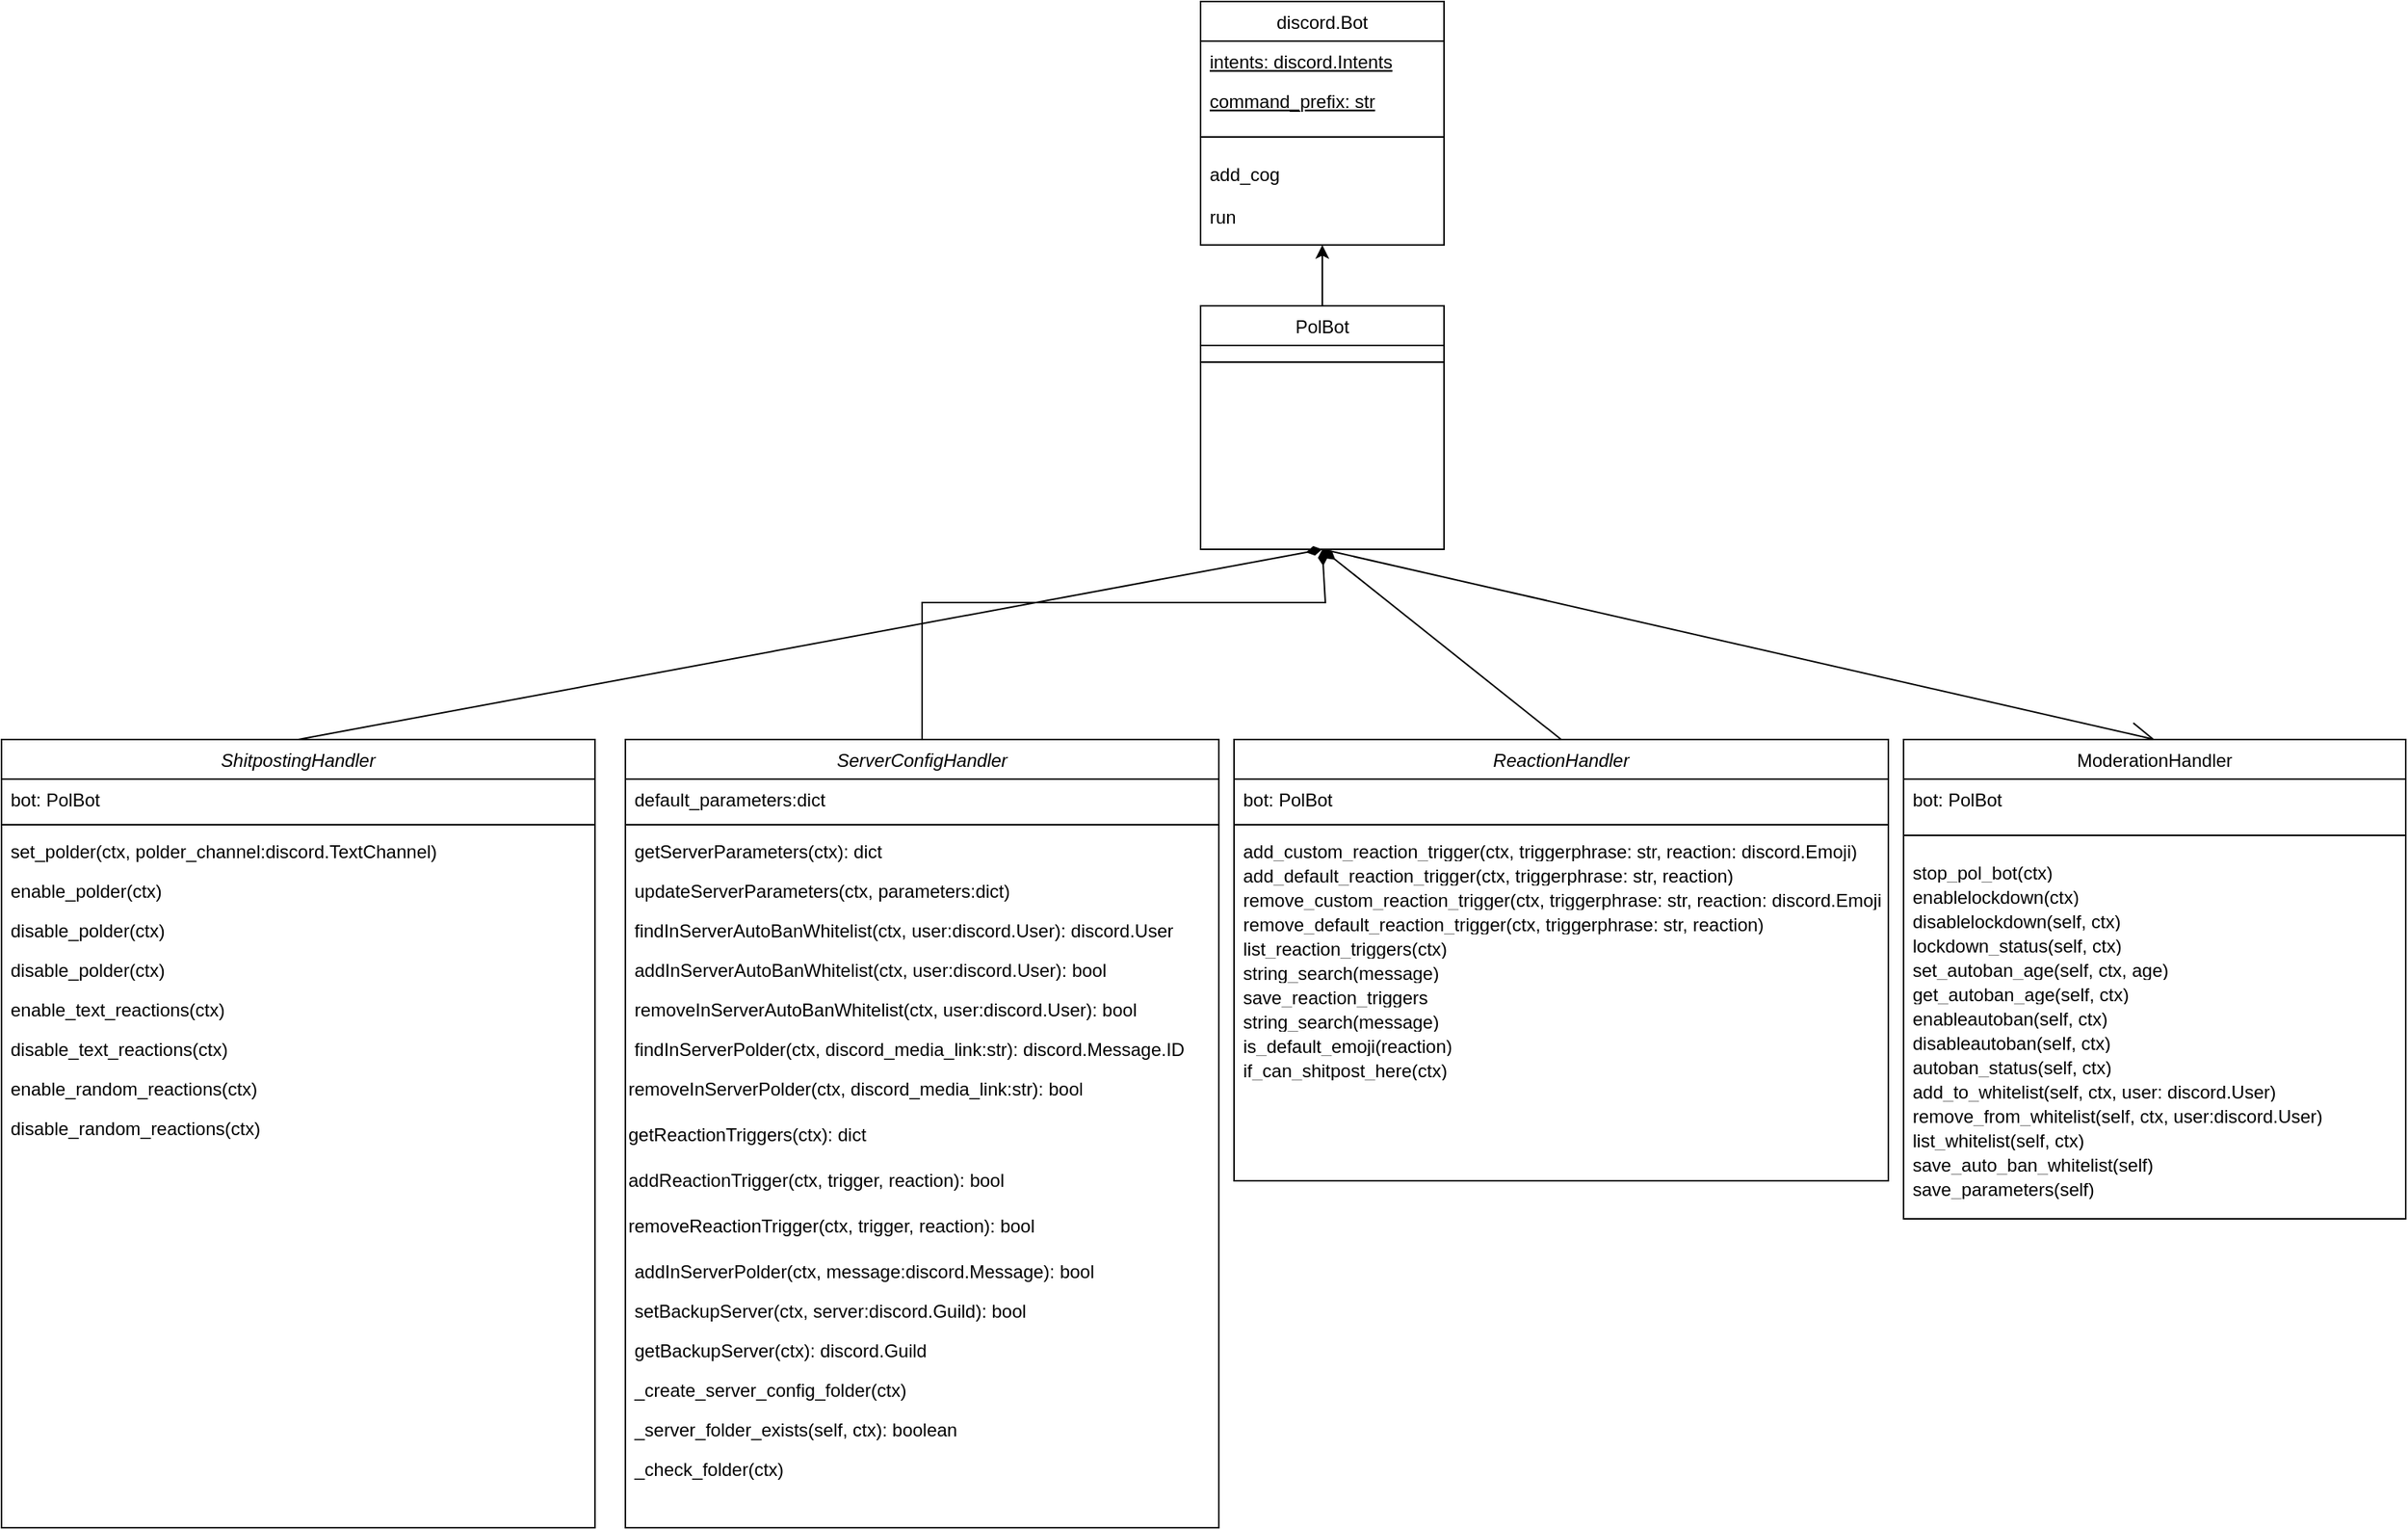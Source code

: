<mxfile version="18.0.2" type="github">
  <diagram id="C5RBs43oDa-KdzZeNtuy" name="Page-1">
    <mxGraphModel dx="2315" dy="793" grid="1" gridSize="10" guides="1" tooltips="1" connect="1" arrows="1" fold="1" page="1" pageScale="1" pageWidth="827" pageHeight="1169" math="0" shadow="0">
      <root>
        <mxCell id="WIyWlLk6GJQsqaUBKTNV-0" />
        <mxCell id="WIyWlLk6GJQsqaUBKTNV-1" parent="WIyWlLk6GJQsqaUBKTNV-0" />
        <mxCell id="futbrR1-YWrO3oFF-76m-0" value="ServerConfigHandler" style="swimlane;fontStyle=2;align=center;verticalAlign=top;childLayout=stackLayout;horizontal=1;startSize=26;horizontalStack=0;resizeParent=1;resizeLast=0;collapsible=1;marginBottom=0;rounded=0;shadow=0;strokeWidth=1;" parent="WIyWlLk6GJQsqaUBKTNV-1" vertex="1">
          <mxGeometry x="-430" y="1105" width="390" height="518" as="geometry">
            <mxRectangle x="230" y="140" width="160" height="26" as="alternateBounds" />
          </mxGeometry>
        </mxCell>
        <mxCell id="futbrR1-YWrO3oFF-76m-3" value="default_parameters:dict" style="text;align=left;verticalAlign=top;spacingLeft=4;spacingRight=4;overflow=hidden;rotatable=0;points=[[0,0.5],[1,0.5]];portConstraint=eastwest;rounded=0;shadow=0;html=0;" parent="futbrR1-YWrO3oFF-76m-0" vertex="1">
          <mxGeometry y="26" width="390" height="26" as="geometry" />
        </mxCell>
        <mxCell id="futbrR1-YWrO3oFF-76m-4" value="" style="line;html=1;strokeWidth=1;align=left;verticalAlign=middle;spacingTop=-1;spacingLeft=3;spacingRight=3;rotatable=0;labelPosition=right;points=[];portConstraint=eastwest;" parent="futbrR1-YWrO3oFF-76m-0" vertex="1">
          <mxGeometry y="52" width="390" height="8" as="geometry" />
        </mxCell>
        <mxCell id="futbrR1-YWrO3oFF-76m-25" value="getServerParameters(ctx): dict" style="text;align=left;verticalAlign=top;spacingLeft=4;spacingRight=4;overflow=hidden;rotatable=0;points=[[0,0.5],[1,0.5]];portConstraint=eastwest;" parent="futbrR1-YWrO3oFF-76m-0" vertex="1">
          <mxGeometry y="60" width="390" height="26" as="geometry" />
        </mxCell>
        <mxCell id="16yLQQdebjXsxoNWo0BA-3" value="updateServerParameters(ctx, parameters:dict)" style="text;align=left;verticalAlign=top;spacingLeft=4;spacingRight=4;overflow=hidden;rotatable=0;points=[[0,0.5],[1,0.5]];portConstraint=eastwest;" parent="futbrR1-YWrO3oFF-76m-0" vertex="1">
          <mxGeometry y="86" width="390" height="26" as="geometry" />
        </mxCell>
        <mxCell id="futbrR1-YWrO3oFF-76m-5" value="findInServerAutoBanWhitelist(ctx, user:discord.User): discord.User" style="text;align=left;verticalAlign=top;spacingLeft=4;spacingRight=4;overflow=hidden;rotatable=0;points=[[0,0.5],[1,0.5]];portConstraint=eastwest;" parent="futbrR1-YWrO3oFF-76m-0" vertex="1">
          <mxGeometry y="112" width="390" height="26" as="geometry" />
        </mxCell>
        <mxCell id="16yLQQdebjXsxoNWo0BA-4" value="addInServerAutoBanWhitelist(ctx, user:discord.User): bool" style="text;align=left;verticalAlign=top;spacingLeft=4;spacingRight=4;overflow=hidden;rotatable=0;points=[[0,0.5],[1,0.5]];portConstraint=eastwest;" parent="futbrR1-YWrO3oFF-76m-0" vertex="1">
          <mxGeometry y="138" width="390" height="26" as="geometry" />
        </mxCell>
        <mxCell id="dx3bUJaOEJ7-RdNEmy3w-0" value="removeInServerAutoBanWhitelist(ctx, user:discord.User): bool" style="text;align=left;verticalAlign=top;spacingLeft=4;spacingRight=4;overflow=hidden;rotatable=0;points=[[0,0.5],[1,0.5]];portConstraint=eastwest;" parent="futbrR1-YWrO3oFF-76m-0" vertex="1">
          <mxGeometry y="164" width="390" height="26" as="geometry" />
        </mxCell>
        <mxCell id="16yLQQdebjXsxoNWo0BA-0" value="findInServerPolder(ctx, discord_media_link:str): discord.Message.ID" style="text;align=left;verticalAlign=top;spacingLeft=4;spacingRight=4;overflow=hidden;rotatable=0;points=[[0,0.5],[1,0.5]];portConstraint=eastwest;" parent="futbrR1-YWrO3oFF-76m-0" vertex="1">
          <mxGeometry y="190" width="390" height="26" as="geometry" />
        </mxCell>
        <mxCell id="3XRT7OOr8QnibtkNFKr1-0" value="removeInServerPolder(ctx, discord_media_link:str): bool" style="text;whiteSpace=wrap;html=1;" parent="futbrR1-YWrO3oFF-76m-0" vertex="1">
          <mxGeometry y="216" width="390" height="30" as="geometry" />
        </mxCell>
        <mxCell id="3XRT7OOr8QnibtkNFKr1-1" value="getReactionTriggers(ctx): dict" style="text;whiteSpace=wrap;html=1;" parent="futbrR1-YWrO3oFF-76m-0" vertex="1">
          <mxGeometry y="246" width="390" height="30" as="geometry" />
        </mxCell>
        <mxCell id="3XRT7OOr8QnibtkNFKr1-2" value="addReactionTrigger(ctx, trigger, reaction): bool" style="text;whiteSpace=wrap;html=1;" parent="futbrR1-YWrO3oFF-76m-0" vertex="1">
          <mxGeometry y="276" width="390" height="30" as="geometry" />
        </mxCell>
        <mxCell id="3XRT7OOr8QnibtkNFKr1-3" value="removeReactionTrigger(ctx, trigger, reaction): bool" style="text;whiteSpace=wrap;html=1;" parent="futbrR1-YWrO3oFF-76m-0" vertex="1">
          <mxGeometry y="306" width="390" height="30" as="geometry" />
        </mxCell>
        <mxCell id="16yLQQdebjXsxoNWo0BA-5" value="addInServerPolder(ctx, message:discord.Message): bool" style="text;align=left;verticalAlign=top;spacingLeft=4;spacingRight=4;overflow=hidden;rotatable=0;points=[[0,0.5],[1,0.5]];portConstraint=eastwest;" parent="futbrR1-YWrO3oFF-76m-0" vertex="1">
          <mxGeometry y="336" width="390" height="26" as="geometry" />
        </mxCell>
        <mxCell id="16yLQQdebjXsxoNWo0BA-45" value="setBackupServer(ctx, server:discord.Guild): bool" style="text;align=left;verticalAlign=top;spacingLeft=4;spacingRight=4;overflow=hidden;rotatable=0;points=[[0,0.5],[1,0.5]];portConstraint=eastwest;" parent="futbrR1-YWrO3oFF-76m-0" vertex="1">
          <mxGeometry y="362" width="390" height="26" as="geometry" />
        </mxCell>
        <mxCell id="16yLQQdebjXsxoNWo0BA-58" value="getBackupServer(ctx): discord.Guild" style="text;align=left;verticalAlign=top;spacingLeft=4;spacingRight=4;overflow=hidden;rotatable=0;points=[[0,0.5],[1,0.5]];portConstraint=eastwest;" parent="futbrR1-YWrO3oFF-76m-0" vertex="1">
          <mxGeometry y="388" width="390" height="26" as="geometry" />
        </mxCell>
        <mxCell id="JF6vles-xWb7g5KUlG0W-0" value="_create_server_config_folder(ctx)" style="text;align=left;verticalAlign=top;spacingLeft=4;spacingRight=4;overflow=hidden;rotatable=0;points=[[0,0.5],[1,0.5]];portConstraint=eastwest;" parent="futbrR1-YWrO3oFF-76m-0" vertex="1">
          <mxGeometry y="414" width="390" height="26" as="geometry" />
        </mxCell>
        <mxCell id="JF6vles-xWb7g5KUlG0W-1" value="_server_folder_exists(self, ctx): boolean" style="text;align=left;verticalAlign=top;spacingLeft=4;spacingRight=4;overflow=hidden;rotatable=0;points=[[0,0.5],[1,0.5]];portConstraint=eastwest;" parent="futbrR1-YWrO3oFF-76m-0" vertex="1">
          <mxGeometry y="440" width="390" height="26" as="geometry" />
        </mxCell>
        <mxCell id="JF6vles-xWb7g5KUlG0W-2" value="_check_folder(ctx)" style="text;align=left;verticalAlign=top;spacingLeft=4;spacingRight=4;overflow=hidden;rotatable=0;points=[[0,0.5],[1,0.5]];portConstraint=eastwest;" parent="futbrR1-YWrO3oFF-76m-0" vertex="1">
          <mxGeometry y="466" width="390" height="26" as="geometry" />
        </mxCell>
        <mxCell id="futbrR1-YWrO3oFF-76m-6" value="" style="endArrow=none;startArrow=diamondThin;endFill=0;startFill=1;html=1;verticalAlign=bottom;labelBackgroundColor=none;strokeWidth=1;startSize=8;endSize=8;rounded=0;entryX=0.5;entryY=0;entryDx=0;entryDy=0;exitX=0.5;exitY=1;exitDx=0;exitDy=0;" parent="WIyWlLk6GJQsqaUBKTNV-1" source="futbrR1-YWrO3oFF-76m-17" target="futbrR1-YWrO3oFF-76m-0" edge="1">
          <mxGeometry width="160" relative="1" as="geometry">
            <mxPoint x="-10.5" y="735" as="sourcePoint" />
            <mxPoint x="-250" y="865" as="targetPoint" />
            <Array as="points">
              <mxPoint x="30" y="1015" />
              <mxPoint x="-235" y="1015" />
            </Array>
          </mxGeometry>
        </mxCell>
        <mxCell id="futbrR1-YWrO3oFF-76m-7" value="discord.Bot" style="swimlane;fontStyle=0;align=center;verticalAlign=top;childLayout=stackLayout;horizontal=1;startSize=26;horizontalStack=0;resizeParent=1;resizeLast=0;collapsible=1;marginBottom=0;rounded=0;shadow=0;strokeWidth=1;" parent="WIyWlLk6GJQsqaUBKTNV-1" vertex="1">
          <mxGeometry x="-52" y="620" width="160" height="160" as="geometry">
            <mxRectangle x="270" y="530" width="160" height="26" as="alternateBounds" />
          </mxGeometry>
        </mxCell>
        <mxCell id="futbrR1-YWrO3oFF-76m-11" value="intents: discord.Intents" style="text;align=left;verticalAlign=top;spacingLeft=4;spacingRight=4;overflow=hidden;rotatable=0;points=[[0,0.5],[1,0.5]];portConstraint=eastwest;fontStyle=4" parent="futbrR1-YWrO3oFF-76m-7" vertex="1">
          <mxGeometry y="26" width="160" height="26" as="geometry" />
        </mxCell>
        <mxCell id="futbrR1-YWrO3oFF-76m-15" value="command_prefix: str" style="text;align=left;verticalAlign=top;spacingLeft=4;spacingRight=4;overflow=hidden;rotatable=0;points=[[0,0.5],[1,0.5]];portConstraint=eastwest;fontStyle=4" parent="futbrR1-YWrO3oFF-76m-7" vertex="1">
          <mxGeometry y="52" width="160" height="26" as="geometry" />
        </mxCell>
        <mxCell id="futbrR1-YWrO3oFF-76m-10" value="" style="line;html=1;strokeWidth=1;align=left;verticalAlign=middle;spacingTop=-1;spacingLeft=3;spacingRight=3;rotatable=0;labelPosition=right;points=[];portConstraint=eastwest;" parent="futbrR1-YWrO3oFF-76m-7" vertex="1">
          <mxGeometry y="78" width="160" height="22" as="geometry" />
        </mxCell>
        <mxCell id="futbrR1-YWrO3oFF-76m-12" value="add_cog" style="text;align=left;verticalAlign=top;spacingLeft=4;spacingRight=4;overflow=hidden;rotatable=0;points=[[0,0.5],[1,0.5]];portConstraint=eastwest;" parent="futbrR1-YWrO3oFF-76m-7" vertex="1">
          <mxGeometry y="100" width="160" height="28" as="geometry" />
        </mxCell>
        <mxCell id="futbrR1-YWrO3oFF-76m-16" value="run" style="text;align=left;verticalAlign=top;spacingLeft=4;spacingRight=4;overflow=hidden;rotatable=0;points=[[0,0.5],[1,0.5]];portConstraint=eastwest;" parent="futbrR1-YWrO3oFF-76m-7" vertex="1">
          <mxGeometry y="128" width="160" height="28" as="geometry" />
        </mxCell>
        <mxCell id="futbrR1-YWrO3oFF-76m-24" style="edgeStyle=orthogonalEdgeStyle;rounded=0;orthogonalLoop=1;jettySize=auto;html=1;entryX=0.5;entryY=1;entryDx=0;entryDy=0;" parent="WIyWlLk6GJQsqaUBKTNV-1" source="futbrR1-YWrO3oFF-76m-17" target="futbrR1-YWrO3oFF-76m-7" edge="1">
          <mxGeometry relative="1" as="geometry" />
        </mxCell>
        <mxCell id="16yLQQdebjXsxoNWo0BA-26" value="" style="edgeStyle=none;curved=1;rounded=0;orthogonalLoop=1;jettySize=auto;html=1;endArrow=open;startSize=14;endSize=14;sourcePerimeterSpacing=8;targetPerimeterSpacing=8;entryX=0.5;entryY=0;entryDx=0;entryDy=0;exitX=0.5;exitY=1;exitDx=0;exitDy=0;" parent="WIyWlLk6GJQsqaUBKTNV-1" source="futbrR1-YWrO3oFF-76m-17" target="16yLQQdebjXsxoNWo0BA-24" edge="1">
          <mxGeometry relative="1" as="geometry" />
        </mxCell>
        <mxCell id="futbrR1-YWrO3oFF-76m-17" value="PolBot" style="swimlane;fontStyle=0;align=center;verticalAlign=top;childLayout=stackLayout;horizontal=1;startSize=26;horizontalStack=0;resizeParent=1;resizeLast=0;collapsible=1;marginBottom=0;rounded=0;shadow=0;strokeWidth=1;" parent="WIyWlLk6GJQsqaUBKTNV-1" vertex="1">
          <mxGeometry x="-52" y="820" width="160" height="160" as="geometry">
            <mxRectangle x="270" y="530" width="160" height="26" as="alternateBounds" />
          </mxGeometry>
        </mxCell>
        <mxCell id="futbrR1-YWrO3oFF-76m-20" value="" style="line;html=1;strokeWidth=1;align=left;verticalAlign=middle;spacingTop=-1;spacingLeft=3;spacingRight=3;rotatable=0;labelPosition=right;points=[];portConstraint=eastwest;" parent="futbrR1-YWrO3oFF-76m-17" vertex="1">
          <mxGeometry y="26" width="160" height="22" as="geometry" />
        </mxCell>
        <mxCell id="futbrR1-YWrO3oFF-76m-28" value="ReactionHandler" style="swimlane;fontStyle=2;align=center;verticalAlign=top;childLayout=stackLayout;horizontal=1;startSize=26;horizontalStack=0;resizeParent=1;resizeLast=0;collapsible=1;marginBottom=0;rounded=0;shadow=0;strokeWidth=1;" parent="WIyWlLk6GJQsqaUBKTNV-1" vertex="1">
          <mxGeometry x="-30" y="1105" width="430" height="290" as="geometry">
            <mxRectangle x="230" y="140" width="160" height="26" as="alternateBounds" />
          </mxGeometry>
        </mxCell>
        <mxCell id="16yLQQdebjXsxoNWo0BA-2" value="bot: PolBot" style="text;align=left;verticalAlign=top;spacingLeft=4;spacingRight=4;overflow=hidden;rotatable=0;points=[[0,0.5],[1,0.5]];portConstraint=eastwest;rounded=0;shadow=0;html=0;" parent="futbrR1-YWrO3oFF-76m-28" vertex="1">
          <mxGeometry y="26" width="430" height="26" as="geometry" />
        </mxCell>
        <mxCell id="futbrR1-YWrO3oFF-76m-30" value="" style="line;html=1;strokeWidth=1;align=left;verticalAlign=middle;spacingTop=-1;spacingLeft=3;spacingRight=3;rotatable=0;labelPosition=right;points=[];portConstraint=eastwest;" parent="futbrR1-YWrO3oFF-76m-28" vertex="1">
          <mxGeometry y="52" width="430" height="8" as="geometry" />
        </mxCell>
        <mxCell id="futbrR1-YWrO3oFF-76m-26" value="add_custom_reaction_trigger(ctx, triggerphrase: str, reaction: discord.Emoji)" style="text;align=left;verticalAlign=top;spacingLeft=4;spacingRight=4;overflow=hidden;rotatable=0;points=[[0,0.5],[1,0.5]];portConstraint=eastwest;" parent="futbrR1-YWrO3oFF-76m-28" vertex="1">
          <mxGeometry y="60" width="430" height="16" as="geometry" />
        </mxCell>
        <mxCell id="16yLQQdebjXsxoNWo0BA-8" value="add_default_reaction_trigger(ctx, triggerphrase: str, reaction)" style="text;align=left;verticalAlign=top;spacingLeft=4;spacingRight=4;overflow=hidden;rotatable=0;points=[[0,0.5],[1,0.5]];portConstraint=eastwest;" parent="futbrR1-YWrO3oFF-76m-28" vertex="1">
          <mxGeometry y="76" width="430" height="16" as="geometry" />
        </mxCell>
        <mxCell id="16yLQQdebjXsxoNWo0BA-9" value="remove_custom_reaction_trigger(ctx, triggerphrase: str, reaction: discord.Emoji)" style="text;align=left;verticalAlign=top;spacingLeft=4;spacingRight=4;overflow=hidden;rotatable=0;points=[[0,0.5],[1,0.5]];portConstraint=eastwest;" parent="futbrR1-YWrO3oFF-76m-28" vertex="1">
          <mxGeometry y="92" width="430" height="16" as="geometry" />
        </mxCell>
        <mxCell id="16yLQQdebjXsxoNWo0BA-10" value="remove_default_reaction_trigger(ctx, triggerphrase: str, reaction)" style="text;align=left;verticalAlign=top;spacingLeft=4;spacingRight=4;overflow=hidden;rotatable=0;points=[[0,0.5],[1,0.5]];portConstraint=eastwest;" parent="futbrR1-YWrO3oFF-76m-28" vertex="1">
          <mxGeometry y="108" width="430" height="16" as="geometry" />
        </mxCell>
        <mxCell id="16yLQQdebjXsxoNWo0BA-19" value="list_reaction_triggers(ctx)" style="text;align=left;verticalAlign=top;spacingLeft=4;spacingRight=4;overflow=hidden;rotatable=0;points=[[0,0.5],[1,0.5]];portConstraint=eastwest;" parent="futbrR1-YWrO3oFF-76m-28" vertex="1">
          <mxGeometry y="124" width="430" height="16" as="geometry" />
        </mxCell>
        <mxCell id="16yLQQdebjXsxoNWo0BA-20" value="string_search(message)" style="text;align=left;verticalAlign=top;spacingLeft=4;spacingRight=4;overflow=hidden;rotatable=0;points=[[0,0.5],[1,0.5]];portConstraint=eastwest;" parent="futbrR1-YWrO3oFF-76m-28" vertex="1">
          <mxGeometry y="140" width="430" height="16" as="geometry" />
        </mxCell>
        <mxCell id="16yLQQdebjXsxoNWo0BA-21" value="save_reaction_triggers" style="text;align=left;verticalAlign=top;spacingLeft=4;spacingRight=4;overflow=hidden;rotatable=0;points=[[0,0.5],[1,0.5]];portConstraint=eastwest;" parent="futbrR1-YWrO3oFF-76m-28" vertex="1">
          <mxGeometry y="156" width="430" height="16" as="geometry" />
        </mxCell>
        <mxCell id="16yLQQdebjXsxoNWo0BA-22" value="string_search(message)" style="text;align=left;verticalAlign=top;spacingLeft=4;spacingRight=4;overflow=hidden;rotatable=0;points=[[0,0.5],[1,0.5]];portConstraint=eastwest;" parent="futbrR1-YWrO3oFF-76m-28" vertex="1">
          <mxGeometry y="172" width="430" height="16" as="geometry" />
        </mxCell>
        <mxCell id="16yLQQdebjXsxoNWo0BA-23" value="is_default_emoji(reaction)" style="text;align=left;verticalAlign=top;spacingLeft=4;spacingRight=4;overflow=hidden;rotatable=0;points=[[0,0.5],[1,0.5]];portConstraint=eastwest;" parent="futbrR1-YWrO3oFF-76m-28" vertex="1">
          <mxGeometry y="188" width="430" height="16" as="geometry" />
        </mxCell>
        <mxCell id="16yLQQdebjXsxoNWo0BA-59" value="if_can_shitpost_here(ctx)" style="text;align=left;verticalAlign=top;spacingLeft=4;spacingRight=4;overflow=hidden;rotatable=0;points=[[0,0.5],[1,0.5]];portConstraint=eastwest;" parent="futbrR1-YWrO3oFF-76m-28" vertex="1">
          <mxGeometry y="204" width="430" height="16" as="geometry" />
        </mxCell>
        <mxCell id="futbrR1-YWrO3oFF-76m-34" value="" style="endArrow=none;startArrow=diamondThin;endFill=0;startFill=1;html=1;verticalAlign=bottom;labelBackgroundColor=none;strokeWidth=1;startSize=8;endSize=8;rounded=0;entryX=0.5;entryY=0;entryDx=0;entryDy=0;exitX=0.5;exitY=1;exitDx=0;exitDy=0;" parent="WIyWlLk6GJQsqaUBKTNV-1" source="futbrR1-YWrO3oFF-76m-17" target="futbrR1-YWrO3oFF-76m-28" edge="1">
          <mxGeometry width="160" relative="1" as="geometry">
            <mxPoint x="110" y="965" as="sourcePoint" />
            <mxPoint x="-120" y="1095" as="targetPoint" />
            <Array as="points" />
          </mxGeometry>
        </mxCell>
        <mxCell id="16yLQQdebjXsxoNWo0BA-24" value="ModerationHandler" style="swimlane;fontStyle=0;align=center;verticalAlign=top;childLayout=stackLayout;horizontal=1;startSize=26;horizontalStack=0;resizeParent=1;resizeLast=0;collapsible=1;marginBottom=0;rounded=0;shadow=0;strokeWidth=1;hachureGap=4;" parent="WIyWlLk6GJQsqaUBKTNV-1" vertex="1">
          <mxGeometry x="410" y="1105" width="330" height="315" as="geometry">
            <mxRectangle x="410" y="1105" width="160" height="26" as="alternateBounds" />
          </mxGeometry>
        </mxCell>
        <mxCell id="16yLQQdebjXsxoNWo0BA-27" value="bot: PolBot" style="text;align=left;verticalAlign=top;spacingLeft=4;spacingRight=4;overflow=hidden;rotatable=0;points=[[0,0.5],[1,0.5]];portConstraint=eastwest;rounded=0;shadow=0;html=0;" parent="16yLQQdebjXsxoNWo0BA-24" vertex="1">
          <mxGeometry y="26" width="330" height="26" as="geometry" />
        </mxCell>
        <mxCell id="16yLQQdebjXsxoNWo0BA-25" value="" style="line;html=1;strokeWidth=1;align=left;verticalAlign=middle;spacingTop=-1;spacingLeft=3;spacingRight=3;rotatable=0;labelPosition=right;points=[];portConstraint=eastwest;" parent="16yLQQdebjXsxoNWo0BA-24" vertex="1">
          <mxGeometry y="52" width="330" height="22" as="geometry" />
        </mxCell>
        <mxCell id="16yLQQdebjXsxoNWo0BA-28" value="stop_pol_bot(ctx)" style="text;align=left;verticalAlign=top;spacingLeft=4;spacingRight=4;overflow=hidden;rotatable=0;points=[[0,0.5],[1,0.5]];portConstraint=eastwest;" parent="16yLQQdebjXsxoNWo0BA-24" vertex="1">
          <mxGeometry y="74" width="330" height="16" as="geometry" />
        </mxCell>
        <mxCell id="16yLQQdebjXsxoNWo0BA-29" value="enablelockdown(ctx)" style="text;align=left;verticalAlign=top;spacingLeft=4;spacingRight=4;overflow=hidden;rotatable=0;points=[[0,0.5],[1,0.5]];portConstraint=eastwest;" parent="16yLQQdebjXsxoNWo0BA-24" vertex="1">
          <mxGeometry y="90" width="330" height="16" as="geometry" />
        </mxCell>
        <mxCell id="16yLQQdebjXsxoNWo0BA-30" value="disablelockdown(self, ctx)" style="text;align=left;verticalAlign=top;spacingLeft=4;spacingRight=4;overflow=hidden;rotatable=0;points=[[0,0.5],[1,0.5]];portConstraint=eastwest;" parent="16yLQQdebjXsxoNWo0BA-24" vertex="1">
          <mxGeometry y="106" width="330" height="16" as="geometry" />
        </mxCell>
        <mxCell id="16yLQQdebjXsxoNWo0BA-31" value="lockdown_status(self, ctx)" style="text;align=left;verticalAlign=top;spacingLeft=4;spacingRight=4;overflow=hidden;rotatable=0;points=[[0,0.5],[1,0.5]];portConstraint=eastwest;" parent="16yLQQdebjXsxoNWo0BA-24" vertex="1">
          <mxGeometry y="122" width="330" height="16" as="geometry" />
        </mxCell>
        <mxCell id="16yLQQdebjXsxoNWo0BA-32" value="set_autoban_age(self, ctx, age)" style="text;align=left;verticalAlign=top;spacingLeft=4;spacingRight=4;overflow=hidden;rotatable=0;points=[[0,0.5],[1,0.5]];portConstraint=eastwest;" parent="16yLQQdebjXsxoNWo0BA-24" vertex="1">
          <mxGeometry y="138" width="330" height="16" as="geometry" />
        </mxCell>
        <mxCell id="16yLQQdebjXsxoNWo0BA-33" value="get_autoban_age(self, ctx)" style="text;align=left;verticalAlign=top;spacingLeft=4;spacingRight=4;overflow=hidden;rotatable=0;points=[[0,0.5],[1,0.5]];portConstraint=eastwest;" parent="16yLQQdebjXsxoNWo0BA-24" vertex="1">
          <mxGeometry y="154" width="330" height="16" as="geometry" />
        </mxCell>
        <mxCell id="16yLQQdebjXsxoNWo0BA-34" value="enableautoban(self, ctx)" style="text;align=left;verticalAlign=top;spacingLeft=4;spacingRight=4;overflow=hidden;rotatable=0;points=[[0,0.5],[1,0.5]];portConstraint=eastwest;" parent="16yLQQdebjXsxoNWo0BA-24" vertex="1">
          <mxGeometry y="170" width="330" height="16" as="geometry" />
        </mxCell>
        <mxCell id="16yLQQdebjXsxoNWo0BA-35" value="disableautoban(self, ctx)" style="text;align=left;verticalAlign=top;spacingLeft=4;spacingRight=4;overflow=hidden;rotatable=0;points=[[0,0.5],[1,0.5]];portConstraint=eastwest;" parent="16yLQQdebjXsxoNWo0BA-24" vertex="1">
          <mxGeometry y="186" width="330" height="16" as="geometry" />
        </mxCell>
        <mxCell id="16yLQQdebjXsxoNWo0BA-36" value="autoban_status(self, ctx)" style="text;align=left;verticalAlign=top;spacingLeft=4;spacingRight=4;overflow=hidden;rotatable=0;points=[[0,0.5],[1,0.5]];portConstraint=eastwest;" parent="16yLQQdebjXsxoNWo0BA-24" vertex="1">
          <mxGeometry y="202" width="330" height="16" as="geometry" />
        </mxCell>
        <mxCell id="16yLQQdebjXsxoNWo0BA-37" value="add_to_whitelist(self, ctx, user: discord.User)" style="text;align=left;verticalAlign=top;spacingLeft=4;spacingRight=4;overflow=hidden;rotatable=0;points=[[0,0.5],[1,0.5]];portConstraint=eastwest;" parent="16yLQQdebjXsxoNWo0BA-24" vertex="1">
          <mxGeometry y="218" width="330" height="16" as="geometry" />
        </mxCell>
        <mxCell id="16yLQQdebjXsxoNWo0BA-38" value="remove_from_whitelist(self, ctx, user:discord.User)" style="text;align=left;verticalAlign=top;spacingLeft=4;spacingRight=4;overflow=hidden;rotatable=0;points=[[0,0.5],[1,0.5]];portConstraint=eastwest;" parent="16yLQQdebjXsxoNWo0BA-24" vertex="1">
          <mxGeometry y="234" width="330" height="16" as="geometry" />
        </mxCell>
        <mxCell id="16yLQQdebjXsxoNWo0BA-39" value="list_whitelist(self, ctx)" style="text;align=left;verticalAlign=top;spacingLeft=4;spacingRight=4;overflow=hidden;rotatable=0;points=[[0,0.5],[1,0.5]];portConstraint=eastwest;" parent="16yLQQdebjXsxoNWo0BA-24" vertex="1">
          <mxGeometry y="250" width="330" height="16" as="geometry" />
        </mxCell>
        <mxCell id="16yLQQdebjXsxoNWo0BA-40" value="save_auto_ban_whitelist(self)" style="text;align=left;verticalAlign=top;spacingLeft=4;spacingRight=4;overflow=hidden;rotatable=0;points=[[0,0.5],[1,0.5]];portConstraint=eastwest;" parent="16yLQQdebjXsxoNWo0BA-24" vertex="1">
          <mxGeometry y="266" width="330" height="16" as="geometry" />
        </mxCell>
        <mxCell id="16yLQQdebjXsxoNWo0BA-41" value="save_parameters(self)" style="text;align=left;verticalAlign=top;spacingLeft=4;spacingRight=4;overflow=hidden;rotatable=0;points=[[0,0.5],[1,0.5]];portConstraint=eastwest;" parent="16yLQQdebjXsxoNWo0BA-24" vertex="1">
          <mxGeometry y="282" width="330" height="16" as="geometry" />
        </mxCell>
        <mxCell id="_D4drBJ_iWbLpBfFLat7-0" value="" style="endArrow=none;startArrow=diamondThin;endFill=0;startFill=1;html=1;verticalAlign=bottom;labelBackgroundColor=none;strokeWidth=1;startSize=8;endSize=8;rounded=0;exitX=0.5;exitY=1;exitDx=0;exitDy=0;entryX=0.5;entryY=0;entryDx=0;entryDy=0;" edge="1" parent="WIyWlLk6GJQsqaUBKTNV-1" source="futbrR1-YWrO3oFF-76m-17" target="_D4drBJ_iWbLpBfFLat7-1">
          <mxGeometry width="160" relative="1" as="geometry">
            <mxPoint x="-290" y="840" as="sourcePoint" />
            <mxPoint x="-640" y="1100" as="targetPoint" />
            <Array as="points" />
          </mxGeometry>
        </mxCell>
        <mxCell id="_D4drBJ_iWbLpBfFLat7-1" value="ShitpostingHandler" style="swimlane;fontStyle=2;align=center;verticalAlign=top;childLayout=stackLayout;horizontal=1;startSize=26;horizontalStack=0;resizeParent=1;resizeLast=0;collapsible=1;marginBottom=0;rounded=0;shadow=0;strokeWidth=1;" vertex="1" parent="WIyWlLk6GJQsqaUBKTNV-1">
          <mxGeometry x="-840" y="1105" width="390" height="518" as="geometry">
            <mxRectangle x="230" y="140" width="160" height="26" as="alternateBounds" />
          </mxGeometry>
        </mxCell>
        <mxCell id="_D4drBJ_iWbLpBfFLat7-21" value="bot: PolBot" style="text;align=left;verticalAlign=top;spacingLeft=4;spacingRight=4;overflow=hidden;rotatable=0;points=[[0,0.5],[1,0.5]];portConstraint=eastwest;rounded=0;shadow=0;html=0;" vertex="1" parent="_D4drBJ_iWbLpBfFLat7-1">
          <mxGeometry y="26" width="390" height="26" as="geometry" />
        </mxCell>
        <mxCell id="_D4drBJ_iWbLpBfFLat7-4" value="" style="line;html=1;strokeWidth=1;align=left;verticalAlign=middle;spacingTop=-1;spacingLeft=3;spacingRight=3;rotatable=0;labelPosition=right;points=[];portConstraint=eastwest;" vertex="1" parent="_D4drBJ_iWbLpBfFLat7-1">
          <mxGeometry y="52" width="390" height="8" as="geometry" />
        </mxCell>
        <mxCell id="_D4drBJ_iWbLpBfFLat7-22" value="set_polder(ctx, polder_channel:discord.TextChannel)" style="text;align=left;verticalAlign=top;spacingLeft=4;spacingRight=4;overflow=hidden;rotatable=0;points=[[0,0.5],[1,0.5]];portConstraint=eastwest;" vertex="1" parent="_D4drBJ_iWbLpBfFLat7-1">
          <mxGeometry y="60" width="390" height="26" as="geometry" />
        </mxCell>
        <mxCell id="_D4drBJ_iWbLpBfFLat7-23" value="enable_polder(ctx)" style="text;align=left;verticalAlign=top;spacingLeft=4;spacingRight=4;overflow=hidden;rotatable=0;points=[[0,0.5],[1,0.5]];portConstraint=eastwest;" vertex="1" parent="_D4drBJ_iWbLpBfFLat7-1">
          <mxGeometry y="86" width="390" height="26" as="geometry" />
        </mxCell>
        <mxCell id="_D4drBJ_iWbLpBfFLat7-24" value="disable_polder(ctx)" style="text;align=left;verticalAlign=top;spacingLeft=4;spacingRight=4;overflow=hidden;rotatable=0;points=[[0,0.5],[1,0.5]];portConstraint=eastwest;" vertex="1" parent="_D4drBJ_iWbLpBfFLat7-1">
          <mxGeometry y="112" width="390" height="26" as="geometry" />
        </mxCell>
        <mxCell id="_D4drBJ_iWbLpBfFLat7-26" value="disable_polder(ctx)" style="text;align=left;verticalAlign=top;spacingLeft=4;spacingRight=4;overflow=hidden;rotatable=0;points=[[0,0.5],[1,0.5]];portConstraint=eastwest;" vertex="1" parent="_D4drBJ_iWbLpBfFLat7-1">
          <mxGeometry y="138" width="390" height="26" as="geometry" />
        </mxCell>
        <mxCell id="_D4drBJ_iWbLpBfFLat7-27" value="enable_text_reactions(ctx)" style="text;align=left;verticalAlign=top;spacingLeft=4;spacingRight=4;overflow=hidden;rotatable=0;points=[[0,0.5],[1,0.5]];portConstraint=eastwest;" vertex="1" parent="_D4drBJ_iWbLpBfFLat7-1">
          <mxGeometry y="164" width="390" height="26" as="geometry" />
        </mxCell>
        <mxCell id="_D4drBJ_iWbLpBfFLat7-28" value="disable_text_reactions(ctx)" style="text;align=left;verticalAlign=top;spacingLeft=4;spacingRight=4;overflow=hidden;rotatable=0;points=[[0,0.5],[1,0.5]];portConstraint=eastwest;" vertex="1" parent="_D4drBJ_iWbLpBfFLat7-1">
          <mxGeometry y="190" width="390" height="26" as="geometry" />
        </mxCell>
        <mxCell id="_D4drBJ_iWbLpBfFLat7-29" value="enable_random_reactions(ctx)" style="text;align=left;verticalAlign=top;spacingLeft=4;spacingRight=4;overflow=hidden;rotatable=0;points=[[0,0.5],[1,0.5]];portConstraint=eastwest;" vertex="1" parent="_D4drBJ_iWbLpBfFLat7-1">
          <mxGeometry y="216" width="390" height="26" as="geometry" />
        </mxCell>
        <mxCell id="_D4drBJ_iWbLpBfFLat7-30" value="disable_random_reactions(ctx)" style="text;align=left;verticalAlign=top;spacingLeft=4;spacingRight=4;overflow=hidden;rotatable=0;points=[[0,0.5],[1,0.5]];portConstraint=eastwest;" vertex="1" parent="_D4drBJ_iWbLpBfFLat7-1">
          <mxGeometry y="242" width="390" height="26" as="geometry" />
        </mxCell>
      </root>
    </mxGraphModel>
  </diagram>
</mxfile>
